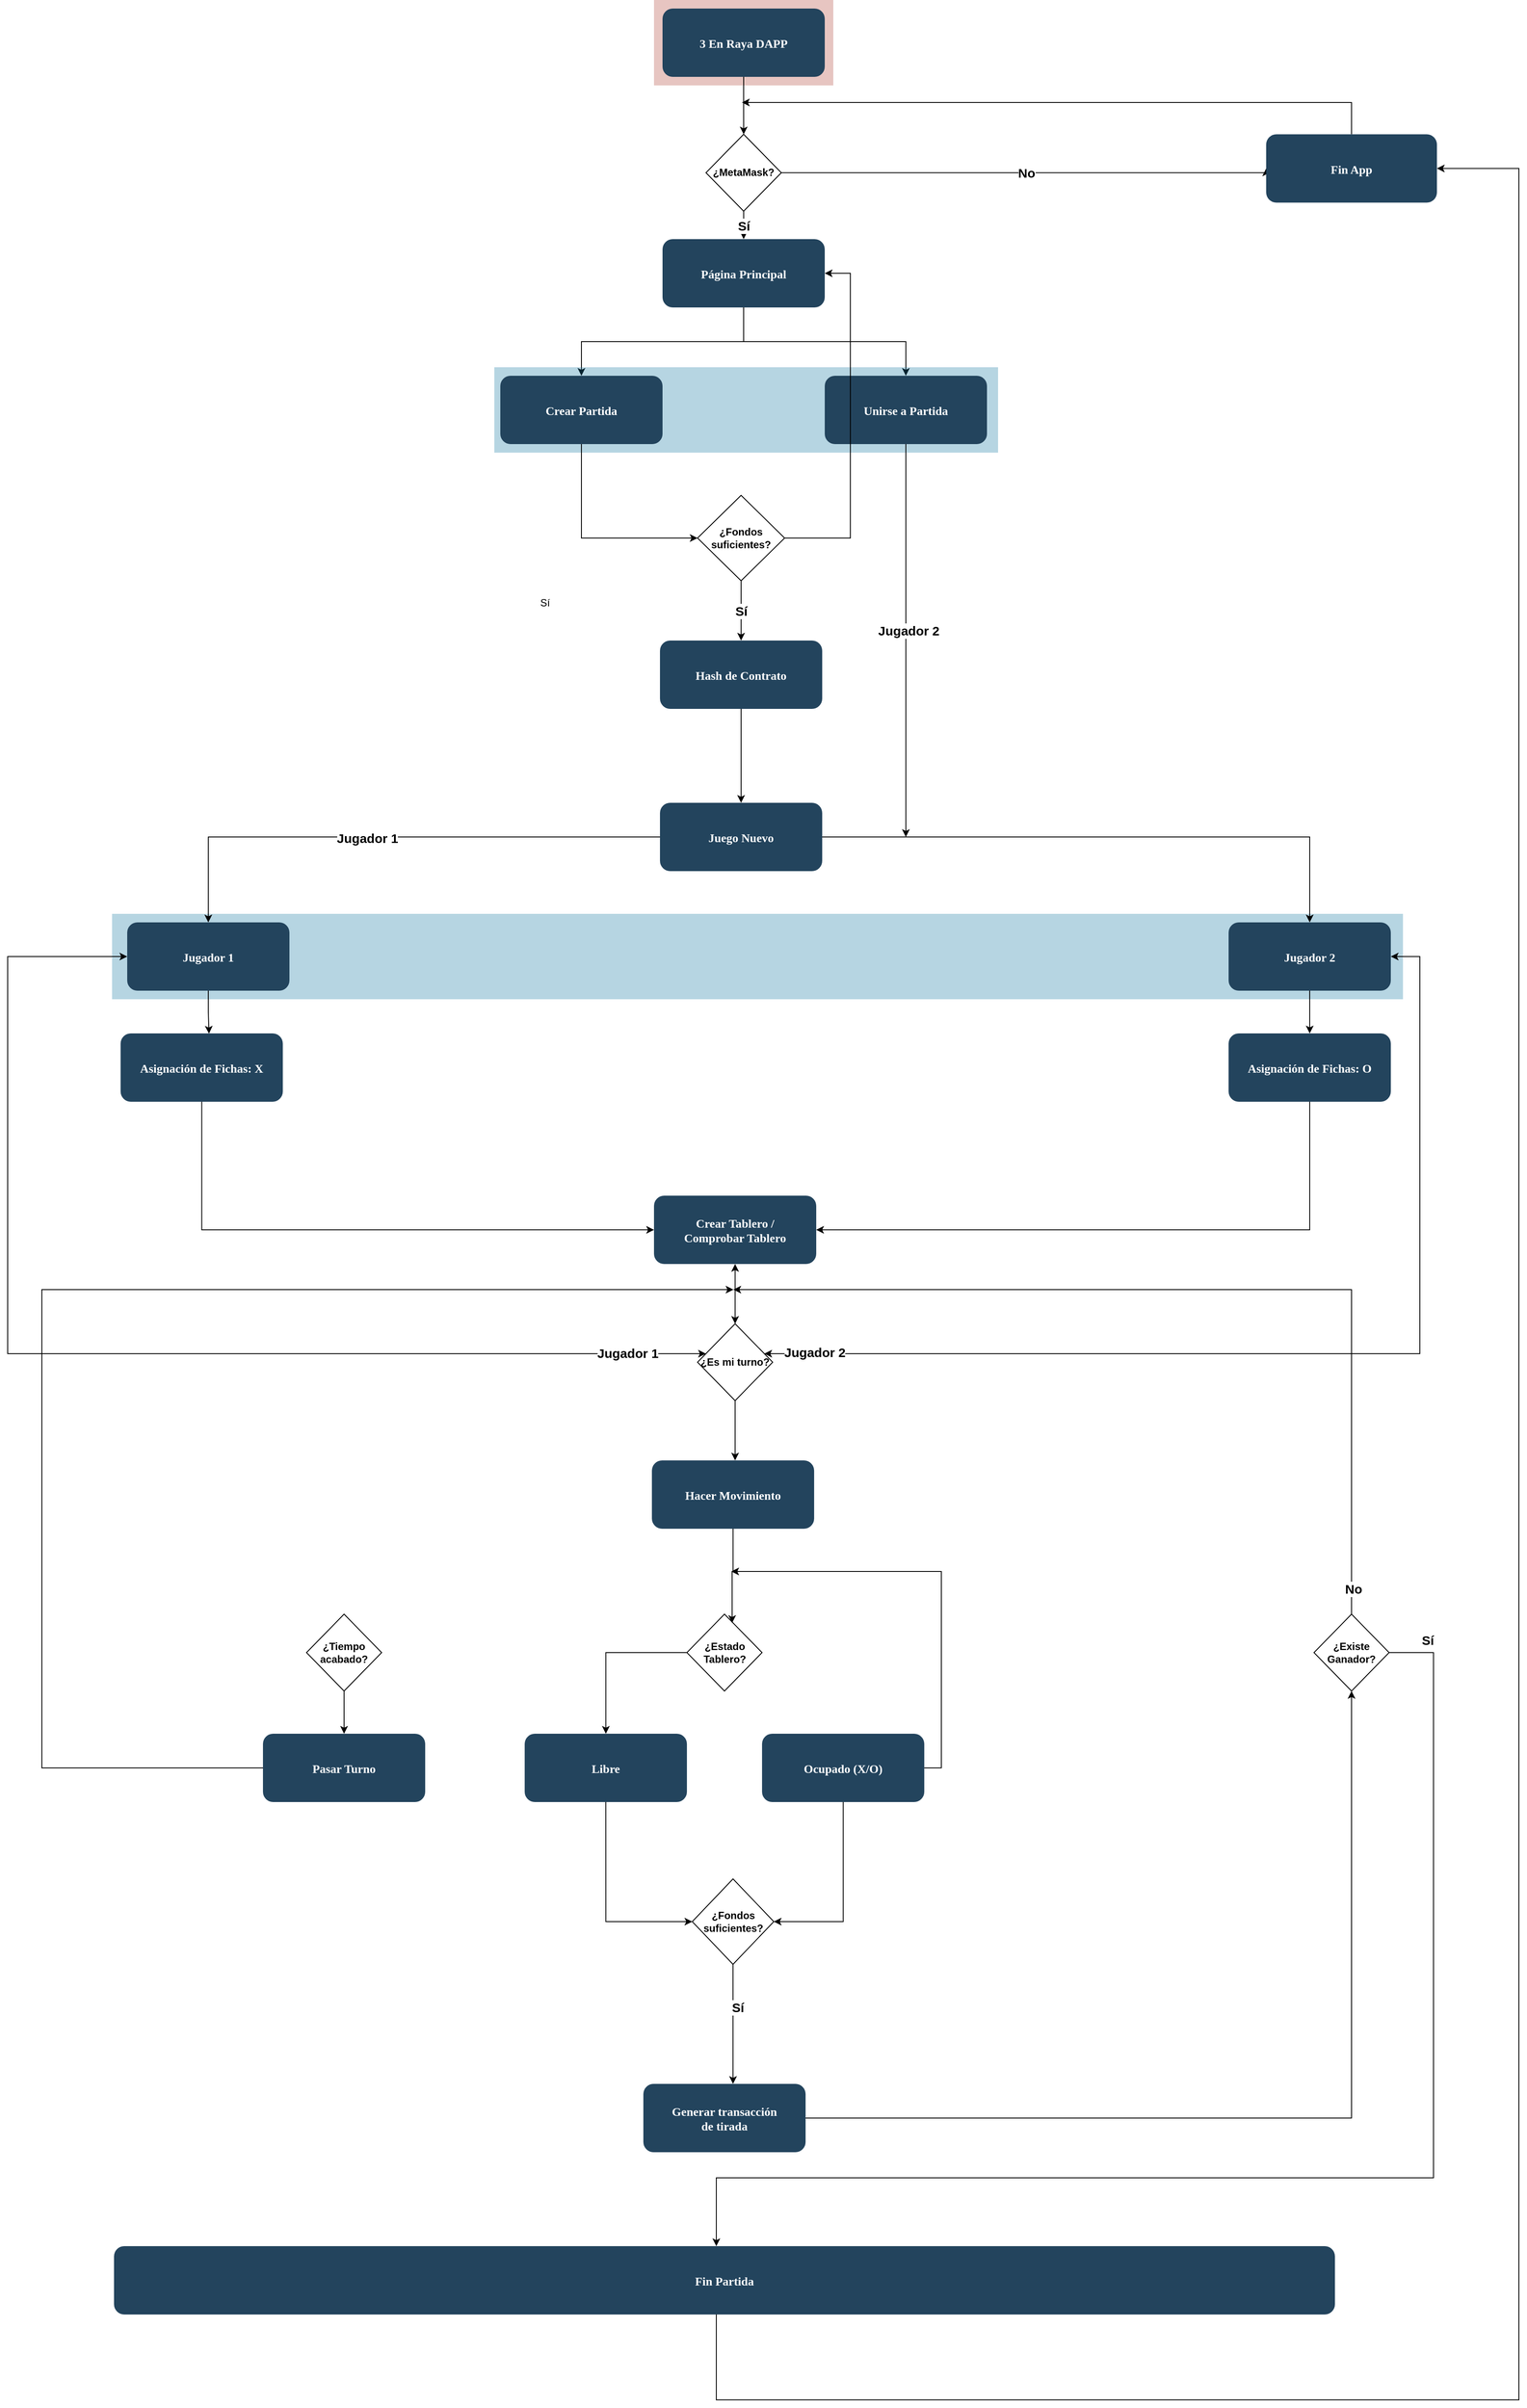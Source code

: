 <mxfile version="16.6.6" type="device"><diagram name="Page-1" id="2c0d36ab-eaac-3732-788b-9136903baeff"><mxGraphModel dx="3426.5" dy="2239.5" grid="1" gridSize="10" guides="1" tooltips="1" connect="1" arrows="1" fold="1" page="1" pageScale="1.5" pageWidth="1169" pageHeight="827" background="#ffffff" math="0" shadow="0"><root><mxCell id="0"/><mxCell id="1" parent="0"/><mxCell id="123" value="" style="fillColor=#AE4132;strokeColor=none;opacity=30;" parent="1" vertex="1"><mxGeometry x="667" y="-70.0" width="210" height="100.0" as="geometry"/></mxCell><mxCell id="122" value="" style="fillColor=#10739E;strokeColor=none;opacity=30;" parent="1" vertex="1"><mxGeometry x="32.25" y="1000" width="1512" height="100" as="geometry"/></mxCell><mxCell id="OYgyKmQVy5jMwR3bvAqJ-245" style="edgeStyle=orthogonalEdgeStyle;rounded=0;orthogonalLoop=1;jettySize=auto;html=1;fontSize=15;startArrow=none;startFill=0;endArrow=classic;endFill=1;" edge="1" parent="1" source="2" target="OYgyKmQVy5jMwR3bvAqJ-123"><mxGeometry relative="1" as="geometry"/></mxCell><mxCell id="2" value="3 En Raya DAPP" style="rounded=1;fillColor=#23445D;gradientColor=none;strokeColor=none;fontColor=#FFFFFF;fontStyle=1;fontFamily=Tahoma;fontSize=14" parent="1" vertex="1"><mxGeometry x="677" y="-60" width="190" height="80" as="geometry"/></mxCell><mxCell id="OYgyKmQVy5jMwR3bvAqJ-224" style="edgeStyle=orthogonalEdgeStyle;rounded=0;orthogonalLoop=1;jettySize=auto;html=1;entryX=0.5;entryY=0;entryDx=0;entryDy=0;fontSize=15;startArrow=classic;startFill=1;" edge="1" parent="1" source="10" target="OYgyKmQVy5jMwR3bvAqJ-138"><mxGeometry relative="1" as="geometry"/></mxCell><mxCell id="10" value="Crear Tablero / &#10;Comprobar Tablero" style="rounded=1;fillColor=#23445D;gradientColor=none;strokeColor=none;fontColor=#FFFFFF;fontStyle=1;fontFamily=Tahoma;fontSize=14" parent="1" vertex="1"><mxGeometry x="667" y="1330" width="190" height="80" as="geometry"/></mxCell><mxCell id="OYgyKmQVy5jMwR3bvAqJ-179" style="edgeStyle=orthogonalEdgeStyle;rounded=0;orthogonalLoop=1;jettySize=auto;html=1;entryX=0;entryY=0.5;entryDx=0;entryDy=0;fontSize=15;" edge="1" parent="1" source="12" target="10"><mxGeometry relative="1" as="geometry"><Array as="points"><mxPoint x="137" y="1370"/></Array></mxGeometry></mxCell><mxCell id="12" value="Asignación de Fichas: X" style="rounded=1;fillColor=#23445D;gradientColor=none;strokeColor=none;fontColor=#FFFFFF;fontStyle=1;fontFamily=Tahoma;fontSize=14" parent="1" vertex="1"><mxGeometry x="42.25" y="1140" width="190" height="80" as="geometry"/></mxCell><mxCell id="OYgyKmQVy5jMwR3bvAqJ-153" style="edgeStyle=orthogonalEdgeStyle;rounded=0;orthogonalLoop=1;jettySize=auto;html=1;entryX=0.545;entryY=0.003;entryDx=0;entryDy=0;entryPerimeter=0;" edge="1" parent="1" source="13" target="12"><mxGeometry relative="1" as="geometry"/></mxCell><mxCell id="13" value="Jugador 1" style="rounded=1;fillColor=#23445D;gradientColor=none;strokeColor=none;fontColor=#FFFFFF;fontStyle=1;fontFamily=Tahoma;fontSize=14" parent="1" vertex="1"><mxGeometry x="50" y="1010" width="190" height="80" as="geometry"/></mxCell><mxCell id="OYgyKmQVy5jMwR3bvAqJ-246" value="Sí" style="edgeStyle=orthogonalEdgeStyle;rounded=0;orthogonalLoop=1;jettySize=auto;html=1;fontSize=15;startArrow=none;startFill=0;endArrow=classic;endFill=1;fontStyle=1" edge="1" parent="1" source="OYgyKmQVy5jMwR3bvAqJ-123" target="OYgyKmQVy5jMwR3bvAqJ-126"><mxGeometry relative="1" as="geometry"/></mxCell><mxCell id="OYgyKmQVy5jMwR3bvAqJ-250" value="No" style="edgeStyle=orthogonalEdgeStyle;rounded=0;orthogonalLoop=1;jettySize=auto;html=1;entryX=0;entryY=0.5;entryDx=0;entryDy=0;fontSize=15;startArrow=none;startFill=0;endArrow=classic;endFill=1;fontStyle=1" edge="1" parent="1" source="OYgyKmQVy5jMwR3bvAqJ-123" target="OYgyKmQVy5jMwR3bvAqJ-249"><mxGeometry relative="1" as="geometry"><Array as="points"><mxPoint x="1384" y="132"/></Array></mxGeometry></mxCell><mxCell id="OYgyKmQVy5jMwR3bvAqJ-123" value="¿MetaMask?" style="rhombus;whiteSpace=wrap;html=1;shadow=0;rounded=0;sketch=0;gradientColor=none;fontStyle=1" vertex="1" parent="1"><mxGeometry x="727.87" y="87.25" width="88.25" height="90" as="geometry"/></mxCell><mxCell id="OYgyKmQVy5jMwR3bvAqJ-247" style="edgeStyle=orthogonalEdgeStyle;rounded=0;orthogonalLoop=1;jettySize=auto;html=1;entryX=0.5;entryY=0;entryDx=0;entryDy=0;fontSize=15;startArrow=none;startFill=0;endArrow=classic;endFill=1;" edge="1" parent="1" source="OYgyKmQVy5jMwR3bvAqJ-126" target="OYgyKmQVy5jMwR3bvAqJ-127"><mxGeometry relative="1" as="geometry"/></mxCell><mxCell id="OYgyKmQVy5jMwR3bvAqJ-248" style="edgeStyle=orthogonalEdgeStyle;rounded=0;orthogonalLoop=1;jettySize=auto;html=1;exitX=0.5;exitY=1;exitDx=0;exitDy=0;fontSize=15;startArrow=none;startFill=0;endArrow=classic;endFill=1;" edge="1" parent="1" source="OYgyKmQVy5jMwR3bvAqJ-126" target="OYgyKmQVy5jMwR3bvAqJ-128"><mxGeometry relative="1" as="geometry"/></mxCell><mxCell id="OYgyKmQVy5jMwR3bvAqJ-126" value="Página Principal" style="rounded=1;fillColor=#23445D;gradientColor=none;strokeColor=none;fontColor=#FFFFFF;fontStyle=1;fontFamily=Tahoma;fontSize=14" vertex="1" parent="1"><mxGeometry x="677" y="210" width="190" height="80" as="geometry"/></mxCell><mxCell id="OYgyKmQVy5jMwR3bvAqJ-129" value="" style="fillColor=#10739E;strokeColor=none;opacity=30;" vertex="1" parent="1"><mxGeometry x="480" y="360" width="590" height="100" as="geometry"/></mxCell><mxCell id="OYgyKmQVy5jMwR3bvAqJ-239" style="edgeStyle=orthogonalEdgeStyle;rounded=0;orthogonalLoop=1;jettySize=auto;html=1;entryX=0;entryY=0.5;entryDx=0;entryDy=0;fontSize=15;startArrow=none;startFill=0;exitX=0.5;exitY=1;exitDx=0;exitDy=0;" edge="1" parent="1" source="OYgyKmQVy5jMwR3bvAqJ-127" target="OYgyKmQVy5jMwR3bvAqJ-130"><mxGeometry relative="1" as="geometry"/></mxCell><mxCell id="OYgyKmQVy5jMwR3bvAqJ-127" value="Crear Partida" style="rounded=1;fillColor=#23445D;gradientColor=none;strokeColor=none;fontColor=#FFFFFF;fontStyle=1;fontFamily=Tahoma;fontSize=14" vertex="1" parent="1"><mxGeometry x="487" y="370" width="190" height="80" as="geometry"/></mxCell><mxCell id="OYgyKmQVy5jMwR3bvAqJ-265" style="edgeStyle=orthogonalEdgeStyle;rounded=0;orthogonalLoop=1;jettySize=auto;html=1;fontSize=15;startArrow=none;startFill=0;endArrow=classic;endFill=1;" edge="1" parent="1" source="OYgyKmQVy5jMwR3bvAqJ-128"><mxGeometry relative="1" as="geometry"><mxPoint x="962" y="910" as="targetPoint"/></mxGeometry></mxCell><mxCell id="OYgyKmQVy5jMwR3bvAqJ-266" value="Jugador 2" style="edgeLabel;html=1;align=center;verticalAlign=middle;resizable=0;points=[];fontSize=15;fontStyle=1" vertex="1" connectable="0" parent="OYgyKmQVy5jMwR3bvAqJ-265"><mxGeometry x="-0.055" y="3" relative="1" as="geometry"><mxPoint as="offset"/></mxGeometry></mxCell><mxCell id="OYgyKmQVy5jMwR3bvAqJ-128" value="Unirse a Partida" style="rounded=1;fillColor=#23445D;gradientColor=none;strokeColor=none;fontColor=#FFFFFF;fontStyle=1;fontFamily=Tahoma;fontSize=14" vertex="1" parent="1"><mxGeometry x="867" y="370" width="190" height="80" as="geometry"/></mxCell><mxCell id="OYgyKmQVy5jMwR3bvAqJ-257" value="Sí" style="edgeStyle=orthogonalEdgeStyle;rounded=0;orthogonalLoop=1;jettySize=auto;html=1;entryX=0.5;entryY=0;entryDx=0;entryDy=0;fontSize=15;startArrow=none;startFill=0;endArrow=classic;endFill=1;fontStyle=1" edge="1" parent="1" source="OYgyKmQVy5jMwR3bvAqJ-130" target="OYgyKmQVy5jMwR3bvAqJ-132"><mxGeometry relative="1" as="geometry"/></mxCell><mxCell id="OYgyKmQVy5jMwR3bvAqJ-267" style="edgeStyle=entityRelationEdgeStyle;rounded=0;orthogonalLoop=1;jettySize=auto;html=1;fontSize=15;startArrow=none;startFill=0;endArrow=classic;endFill=1;elbow=vertical;" edge="1" parent="1" source="OYgyKmQVy5jMwR3bvAqJ-130" target="OYgyKmQVy5jMwR3bvAqJ-126"><mxGeometry relative="1" as="geometry"/></mxCell><mxCell id="OYgyKmQVy5jMwR3bvAqJ-130" value="¿Fondos suficientes?" style="rhombus;whiteSpace=wrap;html=1;fontStyle=1" vertex="1" parent="1"><mxGeometry x="718" y="510" width="102" height="100" as="geometry"/></mxCell><mxCell id="OYgyKmQVy5jMwR3bvAqJ-131" value="Sí" style="text;html=1;align=center;verticalAlign=middle;resizable=0;points=[];labelBackgroundColor=#ffffff;" vertex="1" connectable="0" parent="1"><mxGeometry x="759.552" y="169.737" as="geometry"><mxPoint x="-221" y="466" as="offset"/></mxGeometry></mxCell><mxCell id="OYgyKmQVy5jMwR3bvAqJ-259" style="edgeStyle=orthogonalEdgeStyle;rounded=0;orthogonalLoop=1;jettySize=auto;html=1;fontSize=15;startArrow=none;startFill=0;endArrow=classic;endFill=1;" edge="1" parent="1" source="OYgyKmQVy5jMwR3bvAqJ-132" target="OYgyKmQVy5jMwR3bvAqJ-133"><mxGeometry relative="1" as="geometry"/></mxCell><mxCell id="OYgyKmQVy5jMwR3bvAqJ-132" value="Hash de Contrato" style="rounded=1;fillColor=#23445D;gradientColor=none;strokeColor=none;fontColor=#FFFFFF;fontStyle=1;fontFamily=Tahoma;fontSize=14" vertex="1" parent="1"><mxGeometry x="674" y="680" width="190" height="80" as="geometry"/></mxCell><mxCell id="OYgyKmQVy5jMwR3bvAqJ-200" style="edgeStyle=orthogonalEdgeStyle;rounded=0;orthogonalLoop=1;jettySize=auto;html=1;fontSize=15;" edge="1" parent="1" source="OYgyKmQVy5jMwR3bvAqJ-133" target="13"><mxGeometry relative="1" as="geometry"/></mxCell><mxCell id="OYgyKmQVy5jMwR3bvAqJ-263" value="Jugador 1" style="edgeLabel;html=1;align=center;verticalAlign=middle;resizable=0;points=[];fontSize=15;fontStyle=1" vertex="1" connectable="0" parent="OYgyKmQVy5jMwR3bvAqJ-200"><mxGeometry x="0.087" y="1" relative="1" as="geometry"><mxPoint x="-1" as="offset"/></mxGeometry></mxCell><mxCell id="OYgyKmQVy5jMwR3bvAqJ-264" style="edgeStyle=orthogonalEdgeStyle;rounded=0;orthogonalLoop=1;jettySize=auto;html=1;fontSize=15;startArrow=none;startFill=0;endArrow=classic;endFill=1;" edge="1" parent="1" source="OYgyKmQVy5jMwR3bvAqJ-133" target="OYgyKmQVy5jMwR3bvAqJ-144"><mxGeometry relative="1" as="geometry"/></mxCell><mxCell id="OYgyKmQVy5jMwR3bvAqJ-133" value="Juego Nuevo" style="rounded=1;fillColor=#23445D;gradientColor=none;strokeColor=none;fontColor=#FFFFFF;fontStyle=1;fontFamily=Tahoma;fontSize=14" vertex="1" parent="1"><mxGeometry x="674" y="870" width="190" height="80" as="geometry"/></mxCell><mxCell id="OYgyKmQVy5jMwR3bvAqJ-236" style="edgeStyle=orthogonalEdgeStyle;rounded=0;orthogonalLoop=1;jettySize=auto;html=1;fontSize=15;startArrow=none;startFill=0;" edge="1" parent="1" source="OYgyKmQVy5jMwR3bvAqJ-137"><mxGeometry relative="1" as="geometry"><mxPoint x="760" y="1440" as="targetPoint"/><Array as="points"><mxPoint x="1484" y="1440"/></Array></mxGeometry></mxCell><mxCell id="OYgyKmQVy5jMwR3bvAqJ-237" value="No" style="edgeLabel;html=1;align=center;verticalAlign=middle;resizable=0;points=[];fontSize=15;fontStyle=1" vertex="1" connectable="0" parent="OYgyKmQVy5jMwR3bvAqJ-236"><mxGeometry x="-0.946" y="-2" relative="1" as="geometry"><mxPoint as="offset"/></mxGeometry></mxCell><mxCell id="OYgyKmQVy5jMwR3bvAqJ-238" value="Sí" style="edgeStyle=orthogonalEdgeStyle;rounded=0;orthogonalLoop=1;jettySize=auto;html=1;exitX=1;exitY=0.5;exitDx=0;exitDy=0;fontSize=15;startArrow=none;startFill=0;fontStyle=1" edge="1" parent="1" source="OYgyKmQVy5jMwR3bvAqJ-137" target="OYgyKmQVy5jMwR3bvAqJ-142"><mxGeometry x="-0.942" y="15" relative="1" as="geometry"><Array as="points"><mxPoint x="1580" y="1865"/><mxPoint x="1580" y="2480"/><mxPoint x="740" y="2480"/></Array><mxPoint x="-1" as="offset"/></mxGeometry></mxCell><mxCell id="OYgyKmQVy5jMwR3bvAqJ-137" value="¿Existe Ganador?" style="rhombus;whiteSpace=wrap;html=1;fontStyle=1" vertex="1" parent="1"><mxGeometry x="1440" y="1820" width="88" height="90" as="geometry"/></mxCell><mxCell id="OYgyKmQVy5jMwR3bvAqJ-217" style="edgeStyle=orthogonalEdgeStyle;rounded=0;orthogonalLoop=1;jettySize=auto;html=1;entryX=0;entryY=0.5;entryDx=0;entryDy=0;fontSize=15;verticalAlign=top;horizontal=0;startArrow=classic;startFill=1;" edge="1" parent="1" source="OYgyKmQVy5jMwR3bvAqJ-138" target="13"><mxGeometry relative="1" as="geometry"><Array as="points"><mxPoint x="-90" y="1515"/><mxPoint x="-90" y="1050"/></Array></mxGeometry></mxCell><mxCell id="OYgyKmQVy5jMwR3bvAqJ-219" value="Jugador 1" style="edgeLabel;html=1;align=center;verticalAlign=middle;resizable=0;points=[];fontSize=15;fontStyle=1" vertex="1" connectable="0" parent="OYgyKmQVy5jMwR3bvAqJ-217"><mxGeometry x="-0.87" y="-1" relative="1" as="geometry"><mxPoint as="offset"/></mxGeometry></mxCell><mxCell id="OYgyKmQVy5jMwR3bvAqJ-218" style="edgeStyle=orthogonalEdgeStyle;rounded=0;orthogonalLoop=1;jettySize=auto;html=1;entryX=1;entryY=0.5;entryDx=0;entryDy=0;fontSize=15;startArrow=classic;startFill=1;" edge="1" parent="1" source="OYgyKmQVy5jMwR3bvAqJ-138" target="OYgyKmQVy5jMwR3bvAqJ-144"><mxGeometry relative="1" as="geometry"><Array as="points"><mxPoint x="1564" y="1515"/><mxPoint x="1564" y="1050"/></Array></mxGeometry></mxCell><mxCell id="OYgyKmQVy5jMwR3bvAqJ-220" value="Jugador 2" style="edgeLabel;html=1;align=center;verticalAlign=middle;resizable=0;points=[];fontSize=15;fontStyle=1" vertex="1" connectable="0" parent="OYgyKmQVy5jMwR3bvAqJ-218"><mxGeometry x="-0.907" y="2" relative="1" as="geometry"><mxPoint as="offset"/></mxGeometry></mxCell><mxCell id="OYgyKmQVy5jMwR3bvAqJ-230" style="edgeStyle=orthogonalEdgeStyle;rounded=0;orthogonalLoop=1;jettySize=auto;html=1;fontSize=15;startArrow=none;startFill=0;" edge="1" parent="1" source="OYgyKmQVy5jMwR3bvAqJ-138" target="OYgyKmQVy5jMwR3bvAqJ-225"><mxGeometry relative="1" as="geometry"><Array as="points"><mxPoint x="762" y="1620"/><mxPoint x="762" y="1620"/></Array></mxGeometry></mxCell><mxCell id="OYgyKmQVy5jMwR3bvAqJ-138" value="¿Es mi turno?" style="rhombus;whiteSpace=wrap;html=1;fontStyle=1" vertex="1" parent="1"><mxGeometry x="718" y="1480" width="88" height="90" as="geometry"/></mxCell><mxCell id="OYgyKmQVy5jMwR3bvAqJ-215" style="edgeStyle=orthogonalEdgeStyle;rounded=0;orthogonalLoop=1;jettySize=auto;html=1;fontSize=15;" edge="1" parent="1" source="OYgyKmQVy5jMwR3bvAqJ-140" target="OYgyKmQVy5jMwR3bvAqJ-141"><mxGeometry relative="1" as="geometry"/></mxCell><mxCell id="OYgyKmQVy5jMwR3bvAqJ-140" value="¿Tiempo acabado?" style="rhombus;whiteSpace=wrap;html=1;fontStyle=1" vertex="1" parent="1"><mxGeometry x="260" y="1820" width="88" height="90" as="geometry"/></mxCell><mxCell id="OYgyKmQVy5jMwR3bvAqJ-232" style="edgeStyle=orthogonalEdgeStyle;rounded=0;orthogonalLoop=1;jettySize=auto;html=1;exitX=0;exitY=0.5;exitDx=0;exitDy=0;fontSize=15;startArrow=none;startFill=0;" edge="1" parent="1" source="OYgyKmQVy5jMwR3bvAqJ-141"><mxGeometry relative="1" as="geometry"><mxPoint x="760" y="1440" as="targetPoint"/><Array as="points"><mxPoint x="-50" y="2000"/><mxPoint x="-50" y="1440"/></Array></mxGeometry></mxCell><mxCell id="OYgyKmQVy5jMwR3bvAqJ-141" value="Pasar Turno" style="rounded=1;fillColor=#23445D;gradientColor=none;strokeColor=none;fontColor=#FFFFFF;fontStyle=1;fontFamily=Tahoma;fontSize=14" vertex="1" parent="1"><mxGeometry x="209.0" y="1960" width="190" height="80" as="geometry"/></mxCell><mxCell id="OYgyKmQVy5jMwR3bvAqJ-253" style="edgeStyle=orthogonalEdgeStyle;rounded=0;orthogonalLoop=1;jettySize=auto;html=1;entryX=1;entryY=0.5;entryDx=0;entryDy=0;fontSize=15;startArrow=none;startFill=0;endArrow=classic;endFill=1;" edge="1" parent="1" source="OYgyKmQVy5jMwR3bvAqJ-142" target="OYgyKmQVy5jMwR3bvAqJ-249"><mxGeometry relative="1" as="geometry"><Array as="points"><mxPoint x="740" y="2740"/><mxPoint x="1680" y="2740"/><mxPoint x="1680" y="127"/></Array></mxGeometry></mxCell><mxCell id="OYgyKmQVy5jMwR3bvAqJ-142" value="Fin Partida" style="rounded=1;fillColor=#23445D;gradientColor=none;strokeColor=none;fontColor=#FFFFFF;fontStyle=1;fontFamily=Tahoma;fontSize=14" vertex="1" parent="1"><mxGeometry x="34.55" y="2560" width="1430" height="80" as="geometry"/></mxCell><mxCell id="OYgyKmQVy5jMwR3bvAqJ-185" style="edgeStyle=orthogonalEdgeStyle;rounded=0;orthogonalLoop=1;jettySize=auto;html=1;fontSize=15;exitX=0;exitY=0.5;exitDx=0;exitDy=0;" edge="1" parent="1" source="OYgyKmQVy5jMwR3bvAqJ-143" target="OYgyKmQVy5jMwR3bvAqJ-154"><mxGeometry relative="1" as="geometry"/></mxCell><mxCell id="OYgyKmQVy5jMwR3bvAqJ-143" value="¿Estado Tablero?" style="rhombus;whiteSpace=wrap;html=1;fontStyle=1" vertex="1" parent="1"><mxGeometry x="705.55" y="1820" width="88" height="90" as="geometry"/></mxCell><mxCell id="OYgyKmQVy5jMwR3bvAqJ-151" style="edgeStyle=orthogonalEdgeStyle;rounded=0;orthogonalLoop=1;jettySize=auto;html=1;entryX=0.5;entryY=0;entryDx=0;entryDy=0;" edge="1" parent="1" source="OYgyKmQVy5jMwR3bvAqJ-144" target="OYgyKmQVy5jMwR3bvAqJ-145"><mxGeometry relative="1" as="geometry"/></mxCell><mxCell id="OYgyKmQVy5jMwR3bvAqJ-144" value="Jugador 2" style="rounded=1;fillColor=#23445D;gradientColor=none;strokeColor=none;fontColor=#FFFFFF;fontStyle=1;fontFamily=Tahoma;fontSize=14" vertex="1" parent="1"><mxGeometry x="1340" y="1010" width="190" height="80" as="geometry"/></mxCell><mxCell id="OYgyKmQVy5jMwR3bvAqJ-180" style="edgeStyle=orthogonalEdgeStyle;rounded=0;orthogonalLoop=1;jettySize=auto;html=1;entryX=1;entryY=0.5;entryDx=0;entryDy=0;fontSize=15;" edge="1" parent="1" source="OYgyKmQVy5jMwR3bvAqJ-145" target="10"><mxGeometry relative="1" as="geometry"><Array as="points"><mxPoint x="1435" y="1370"/></Array></mxGeometry></mxCell><mxCell id="OYgyKmQVy5jMwR3bvAqJ-145" value="Asignación de Fichas: O" style="rounded=1;fillColor=#23445D;gradientColor=none;strokeColor=none;fontColor=#FFFFFF;fontStyle=1;fontFamily=Tahoma;fontSize=14" vertex="1" parent="1"><mxGeometry x="1340" y="1140" width="190" height="80" as="geometry"/></mxCell><mxCell id="OYgyKmQVy5jMwR3bvAqJ-207" style="edgeStyle=orthogonalEdgeStyle;rounded=0;orthogonalLoop=1;jettySize=auto;html=1;entryX=0;entryY=0.5;entryDx=0;entryDy=0;fontSize=15;exitX=0.5;exitY=1;exitDx=0;exitDy=0;" edge="1" parent="1" source="OYgyKmQVy5jMwR3bvAqJ-154" target="OYgyKmQVy5jMwR3bvAqJ-206"><mxGeometry relative="1" as="geometry"><Array as="points"><mxPoint x="611" y="2180"/></Array></mxGeometry></mxCell><mxCell id="OYgyKmQVy5jMwR3bvAqJ-154" value="Libre" style="rounded=1;fillColor=#23445D;gradientColor=none;strokeColor=none;fontColor=#FFFFFF;fontStyle=1;fontFamily=Tahoma;fontSize=14" vertex="1" parent="1"><mxGeometry x="515.55" y="1960" width="190" height="80" as="geometry"/></mxCell><mxCell id="OYgyKmQVy5jMwR3bvAqJ-197" style="edgeStyle=orthogonalEdgeStyle;rounded=0;orthogonalLoop=1;jettySize=auto;html=1;fontSize=15;exitX=1;exitY=0.5;exitDx=0;exitDy=0;" edge="1" parent="1" source="OYgyKmQVy5jMwR3bvAqJ-155"><mxGeometry relative="1" as="geometry"><mxPoint x="757.55" y="1770" as="targetPoint"/><Array as="points"><mxPoint x="1003.55" y="2000"/><mxPoint x="1003.55" y="1770"/></Array></mxGeometry></mxCell><mxCell id="OYgyKmQVy5jMwR3bvAqJ-208" style="edgeStyle=orthogonalEdgeStyle;rounded=0;orthogonalLoop=1;jettySize=auto;html=1;entryX=1;entryY=0.5;entryDx=0;entryDy=0;fontSize=15;" edge="1" parent="1" source="OYgyKmQVy5jMwR3bvAqJ-155" target="OYgyKmQVy5jMwR3bvAqJ-206"><mxGeometry relative="1" as="geometry"/></mxCell><mxCell id="OYgyKmQVy5jMwR3bvAqJ-155" value="Ocupado (X/O)" style="rounded=1;fillColor=#23445D;gradientColor=none;strokeColor=none;fontColor=#FFFFFF;fontStyle=1;fontFamily=Tahoma;fontSize=14" vertex="1" parent="1"><mxGeometry x="793.55" y="1960" width="190" height="80" as="geometry"/></mxCell><mxCell id="OYgyKmQVy5jMwR3bvAqJ-235" style="edgeStyle=orthogonalEdgeStyle;rounded=0;orthogonalLoop=1;jettySize=auto;html=1;entryX=0.5;entryY=1;entryDx=0;entryDy=0;fontSize=15;startArrow=none;startFill=0;" edge="1" parent="1" source="OYgyKmQVy5jMwR3bvAqJ-187" target="OYgyKmQVy5jMwR3bvAqJ-137"><mxGeometry relative="1" as="geometry"/></mxCell><mxCell id="OYgyKmQVy5jMwR3bvAqJ-187" value="Generar transacción &#10;de tirada" style="rounded=1;fillColor=#23445D;gradientColor=none;strokeColor=none;fontColor=#FFFFFF;fontStyle=1;fontFamily=Tahoma;fontSize=14" vertex="1" parent="1"><mxGeometry x="654.55" y="2370" width="190" height="80" as="geometry"/></mxCell><mxCell id="OYgyKmQVy5jMwR3bvAqJ-254" style="edgeStyle=orthogonalEdgeStyle;rounded=0;orthogonalLoop=1;jettySize=auto;html=1;fontSize=15;startArrow=none;startFill=0;endArrow=classic;endFill=1;" edge="1" parent="1" source="OYgyKmQVy5jMwR3bvAqJ-206" target="OYgyKmQVy5jMwR3bvAqJ-187"><mxGeometry relative="1" as="geometry"><Array as="points"><mxPoint x="760" y="2340"/><mxPoint x="760" y="2340"/></Array></mxGeometry></mxCell><mxCell id="OYgyKmQVy5jMwR3bvAqJ-255" value="Sí" style="edgeLabel;html=1;align=center;verticalAlign=middle;resizable=0;points=[];fontSize=15;fontStyle=1" vertex="1" connectable="0" parent="OYgyKmQVy5jMwR3bvAqJ-254"><mxGeometry x="-0.289" y="5" relative="1" as="geometry"><mxPoint as="offset"/></mxGeometry></mxCell><mxCell id="OYgyKmQVy5jMwR3bvAqJ-206" value="¿Fondos suficientes?" style="rhombus;whiteSpace=wrap;html=1;fontStyle=1" vertex="1" parent="1"><mxGeometry x="711.8" y="2130" width="95.5" height="100" as="geometry"/></mxCell><mxCell id="OYgyKmQVy5jMwR3bvAqJ-227" style="edgeStyle=orthogonalEdgeStyle;rounded=0;orthogonalLoop=1;jettySize=auto;html=1;entryX=0.602;entryY=0.114;entryDx=0;entryDy=0;entryPerimeter=0;fontSize=15;startArrow=none;startFill=0;" edge="1" parent="1" source="OYgyKmQVy5jMwR3bvAqJ-225" target="OYgyKmQVy5jMwR3bvAqJ-143"><mxGeometry relative="1" as="geometry"/></mxCell><mxCell id="OYgyKmQVy5jMwR3bvAqJ-225" value="Hacer Movimiento" style="rounded=1;fillColor=#23445D;gradientColor=none;strokeColor=none;fontColor=#FFFFFF;fontStyle=1;fontFamily=Tahoma;fontSize=14" vertex="1" parent="1"><mxGeometry x="664.55" y="1640" width="190" height="80" as="geometry"/></mxCell><mxCell id="OYgyKmQVy5jMwR3bvAqJ-251" style="edgeStyle=orthogonalEdgeStyle;rounded=0;orthogonalLoop=1;jettySize=auto;html=1;fontSize=15;startArrow=none;startFill=0;endArrow=classic;endFill=1;" edge="1" parent="1" source="OYgyKmQVy5jMwR3bvAqJ-249"><mxGeometry relative="1" as="geometry"><mxPoint x="770" y="50" as="targetPoint"/><Array as="points"><mxPoint x="1484" y="50"/></Array></mxGeometry></mxCell><mxCell id="OYgyKmQVy5jMwR3bvAqJ-249" value="Fin App" style="rounded=1;fillColor=#23445D;gradientColor=none;strokeColor=none;fontColor=#FFFFFF;fontStyle=1;fontFamily=Tahoma;fontSize=14" vertex="1" parent="1"><mxGeometry x="1384" y="87.25" width="200" height="80" as="geometry"/></mxCell></root></mxGraphModel></diagram></mxfile>